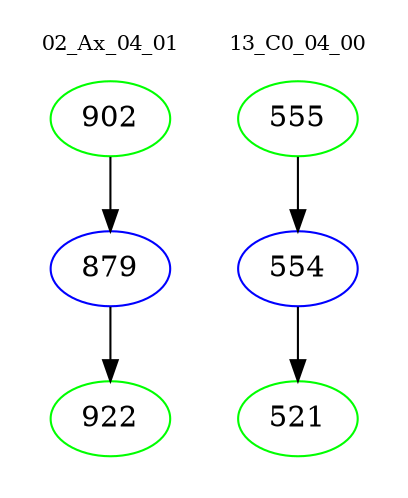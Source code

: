 digraph{
subgraph cluster_0 {
color = white
label = "02_Ax_04_01";
fontsize=10;
T0_902 [label="902", color="green"]
T0_902 -> T0_879 [color="black"]
T0_879 [label="879", color="blue"]
T0_879 -> T0_922 [color="black"]
T0_922 [label="922", color="green"]
}
subgraph cluster_1 {
color = white
label = "13_C0_04_00";
fontsize=10;
T1_555 [label="555", color="green"]
T1_555 -> T1_554 [color="black"]
T1_554 [label="554", color="blue"]
T1_554 -> T1_521 [color="black"]
T1_521 [label="521", color="green"]
}
}
